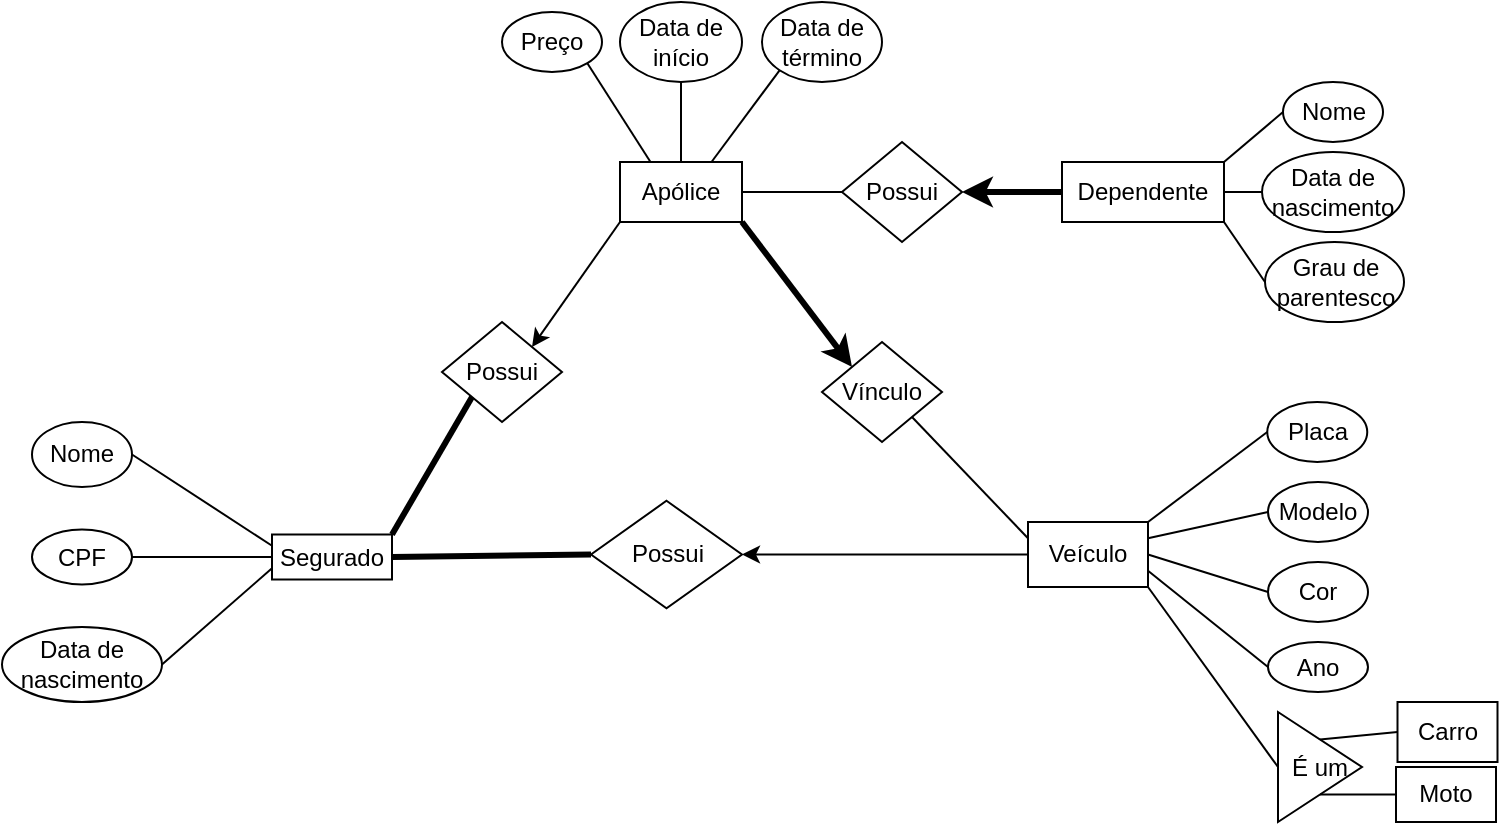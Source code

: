 <mxfile version="20.3.0" type="github">
  <diagram id="wddIGuqNlS4ul6MV4sOm" name="Página-1">
    <mxGraphModel dx="1004" dy="555" grid="1" gridSize="10" guides="1" tooltips="1" connect="1" arrows="1" fold="1" page="1" pageScale="1" pageWidth="827" pageHeight="1169" math="0" shadow="0">
      <root>
        <mxCell id="0" />
        <mxCell id="1" parent="0" />
        <mxCell id="J302JGdYQnp2-24rHus9-1" value="Segurado" style="rounded=0;whiteSpace=wrap;html=1;" vertex="1" parent="1">
          <mxGeometry x="195" y="316.25" width="60" height="22.5" as="geometry" />
        </mxCell>
        <mxCell id="J302JGdYQnp2-24rHus9-2" value="Nome" style="ellipse;whiteSpace=wrap;html=1;" vertex="1" parent="1">
          <mxGeometry x="75" y="260" width="50" height="32.5" as="geometry" />
        </mxCell>
        <mxCell id="J302JGdYQnp2-24rHus9-3" value="CPF" style="ellipse;whiteSpace=wrap;html=1;" vertex="1" parent="1">
          <mxGeometry x="75" y="313.75" width="50" height="27.5" as="geometry" />
        </mxCell>
        <mxCell id="J302JGdYQnp2-24rHus9-5" value="Data de nascimento" style="ellipse;whiteSpace=wrap;html=1;" vertex="1" parent="1">
          <mxGeometry x="60" y="362.5" width="80" height="37.5" as="geometry" />
        </mxCell>
        <mxCell id="J302JGdYQnp2-24rHus9-9" value="" style="endArrow=none;html=1;rounded=0;entryX=0;entryY=0.25;entryDx=0;entryDy=0;exitX=1;exitY=0.5;exitDx=0;exitDy=0;" edge="1" parent="1" source="J302JGdYQnp2-24rHus9-2" target="J302JGdYQnp2-24rHus9-1">
          <mxGeometry width="50" height="50" relative="1" as="geometry">
            <mxPoint x="145.0" y="270.178" as="sourcePoint" />
            <mxPoint x="258.18" y="372.5" as="targetPoint" />
          </mxGeometry>
        </mxCell>
        <mxCell id="J302JGdYQnp2-24rHus9-10" value="" style="endArrow=none;html=1;rounded=0;entryX=0;entryY=0.5;entryDx=0;entryDy=0;exitX=1;exitY=0.5;exitDx=0;exitDy=0;" edge="1" parent="1" source="J302JGdYQnp2-24rHus9-3" target="J302JGdYQnp2-24rHus9-1">
          <mxGeometry width="50" height="50" relative="1" as="geometry">
            <mxPoint x="145.0" y="332.498" as="sourcePoint" />
            <mxPoint x="245" y="389.82" as="targetPoint" />
          </mxGeometry>
        </mxCell>
        <mxCell id="J302JGdYQnp2-24rHus9-11" value="" style="endArrow=none;html=1;rounded=0;entryX=0;entryY=0.75;entryDx=0;entryDy=0;exitX=1;exitY=0.5;exitDx=0;exitDy=0;" edge="1" parent="1" source="J302JGdYQnp2-24rHus9-5" target="J302JGdYQnp2-24rHus9-1">
          <mxGeometry width="50" height="50" relative="1" as="geometry">
            <mxPoint x="155" y="392.5" as="sourcePoint" />
            <mxPoint x="245" y="402.5" as="targetPoint" />
          </mxGeometry>
        </mxCell>
        <mxCell id="J302JGdYQnp2-24rHus9-13" value="Veículo" style="rounded=0;whiteSpace=wrap;html=1;" vertex="1" parent="1">
          <mxGeometry x="573" y="310" width="60" height="32.5" as="geometry" />
        </mxCell>
        <mxCell id="J302JGdYQnp2-24rHus9-14" value="Placa" style="ellipse;whiteSpace=wrap;html=1;" vertex="1" parent="1">
          <mxGeometry x="692.63" y="250" width="50" height="30" as="geometry" />
        </mxCell>
        <mxCell id="J302JGdYQnp2-24rHus9-15" value="Modelo" style="ellipse;whiteSpace=wrap;html=1;" vertex="1" parent="1">
          <mxGeometry x="693" y="290" width="50" height="30" as="geometry" />
        </mxCell>
        <mxCell id="J302JGdYQnp2-24rHus9-16" value="Cor" style="ellipse;whiteSpace=wrap;html=1;" vertex="1" parent="1">
          <mxGeometry x="693" y="330" width="50" height="30" as="geometry" />
        </mxCell>
        <mxCell id="J302JGdYQnp2-24rHus9-17" value="Ano" style="ellipse;whiteSpace=wrap;html=1;" vertex="1" parent="1">
          <mxGeometry x="693" y="370" width="50" height="25" as="geometry" />
        </mxCell>
        <mxCell id="J302JGdYQnp2-24rHus9-24" value="Apólice" style="rounded=0;whiteSpace=wrap;html=1;" vertex="1" parent="1">
          <mxGeometry x="369" y="130" width="61" height="30" as="geometry" />
        </mxCell>
        <mxCell id="J302JGdYQnp2-24rHus9-27" value="Preço" style="ellipse;whiteSpace=wrap;html=1;" vertex="1" parent="1">
          <mxGeometry x="310" y="55" width="50" height="30" as="geometry" />
        </mxCell>
        <mxCell id="J302JGdYQnp2-24rHus9-28" value="Data de início" style="ellipse;whiteSpace=wrap;html=1;" vertex="1" parent="1">
          <mxGeometry x="369" y="50" width="61" height="40" as="geometry" />
        </mxCell>
        <mxCell id="J302JGdYQnp2-24rHus9-29" value="Data de término" style="ellipse;whiteSpace=wrap;html=1;" vertex="1" parent="1">
          <mxGeometry x="440" y="50" width="60" height="40" as="geometry" />
        </mxCell>
        <mxCell id="J302JGdYQnp2-24rHus9-30" value="" style="endArrow=none;html=1;rounded=0;entryX=0.25;entryY=0;entryDx=0;entryDy=0;exitX=1;exitY=1;exitDx=0;exitDy=0;" edge="1" parent="1" source="J302JGdYQnp2-24rHus9-27" target="J302JGdYQnp2-24rHus9-24">
          <mxGeometry width="50" height="50" relative="1" as="geometry">
            <mxPoint x="390" y="320" as="sourcePoint" />
            <mxPoint x="440" y="270" as="targetPoint" />
          </mxGeometry>
        </mxCell>
        <mxCell id="J302JGdYQnp2-24rHus9-31" value="" style="endArrow=none;html=1;rounded=0;entryX=0.5;entryY=0;entryDx=0;entryDy=0;exitX=0.5;exitY=1;exitDx=0;exitDy=0;" edge="1" parent="1" source="J302JGdYQnp2-24rHus9-28" target="J302JGdYQnp2-24rHus9-24">
          <mxGeometry width="50" height="50" relative="1" as="geometry">
            <mxPoint x="390" y="320" as="sourcePoint" />
            <mxPoint x="440" y="270" as="targetPoint" />
          </mxGeometry>
        </mxCell>
        <mxCell id="J302JGdYQnp2-24rHus9-32" value="" style="endArrow=none;html=1;rounded=0;entryX=0.75;entryY=0;entryDx=0;entryDy=0;exitX=0;exitY=1;exitDx=0;exitDy=0;" edge="1" parent="1" source="J302JGdYQnp2-24rHus9-29" target="J302JGdYQnp2-24rHus9-24">
          <mxGeometry width="50" height="50" relative="1" as="geometry">
            <mxPoint x="390" y="320" as="sourcePoint" />
            <mxPoint x="440" y="270" as="targetPoint" />
          </mxGeometry>
        </mxCell>
        <mxCell id="J302JGdYQnp2-24rHus9-33" value="Dependente" style="rounded=0;whiteSpace=wrap;html=1;" vertex="1" parent="1">
          <mxGeometry x="590" y="130" width="81" height="30" as="geometry" />
        </mxCell>
        <mxCell id="J302JGdYQnp2-24rHus9-34" value="Data de nascimento" style="ellipse;whiteSpace=wrap;html=1;" vertex="1" parent="1">
          <mxGeometry x="690" y="125" width="71" height="40" as="geometry" />
        </mxCell>
        <mxCell id="J302JGdYQnp2-24rHus9-35" value="Nome" style="ellipse;whiteSpace=wrap;html=1;" vertex="1" parent="1">
          <mxGeometry x="700.5" y="90" width="50" height="30" as="geometry" />
        </mxCell>
        <mxCell id="J302JGdYQnp2-24rHus9-36" value="Grau de parentesco" style="ellipse;whiteSpace=wrap;html=1;" vertex="1" parent="1">
          <mxGeometry x="691.5" y="170" width="69.5" height="40" as="geometry" />
        </mxCell>
        <mxCell id="J302JGdYQnp2-24rHus9-41" value="É um" style="triangle;whiteSpace=wrap;html=1;rotation=0;" vertex="1" parent="1">
          <mxGeometry x="698" y="405" width="42" height="55" as="geometry" />
        </mxCell>
        <mxCell id="J302JGdYQnp2-24rHus9-43" value="Carro" style="rounded=0;whiteSpace=wrap;html=1;" vertex="1" parent="1">
          <mxGeometry x="757.75" y="400" width="50" height="30" as="geometry" />
        </mxCell>
        <mxCell id="J302JGdYQnp2-24rHus9-44" value="Moto" style="rounded=0;whiteSpace=wrap;html=1;" vertex="1" parent="1">
          <mxGeometry x="757" y="432.5" width="50" height="27.5" as="geometry" />
        </mxCell>
        <mxCell id="J302JGdYQnp2-24rHus9-45" value="" style="endArrow=none;html=1;rounded=0;entryX=0.5;entryY=0;entryDx=0;entryDy=0;exitX=0;exitY=0.5;exitDx=0;exitDy=0;" edge="1" parent="1" source="J302JGdYQnp2-24rHus9-43" target="J302JGdYQnp2-24rHus9-41">
          <mxGeometry width="50" height="50" relative="1" as="geometry">
            <mxPoint x="426.5" y="315" as="sourcePoint" />
            <mxPoint x="476.5" y="265" as="targetPoint" />
          </mxGeometry>
        </mxCell>
        <mxCell id="J302JGdYQnp2-24rHus9-46" value="" style="endArrow=none;html=1;rounded=0;entryX=0.5;entryY=1;entryDx=0;entryDy=0;exitX=0;exitY=0.5;exitDx=0;exitDy=0;" edge="1" parent="1" source="J302JGdYQnp2-24rHus9-44" target="J302JGdYQnp2-24rHus9-41">
          <mxGeometry width="50" height="50" relative="1" as="geometry">
            <mxPoint x="786.5" y="418.75" as="sourcePoint" />
            <mxPoint x="726.5" y="428.75" as="targetPoint" />
          </mxGeometry>
        </mxCell>
        <mxCell id="J302JGdYQnp2-24rHus9-47" value="Possui" style="rhombus;whiteSpace=wrap;html=1;" vertex="1" parent="1">
          <mxGeometry x="280" y="210" width="60" height="50" as="geometry" />
        </mxCell>
        <mxCell id="J302JGdYQnp2-24rHus9-49" value="" style="endArrow=none;html=1;rounded=0;exitX=1;exitY=0;exitDx=0;exitDy=0;entryX=0;entryY=1;entryDx=0;entryDy=0;strokeWidth=3;" edge="1" parent="1" source="J302JGdYQnp2-24rHus9-1" target="J302JGdYQnp2-24rHus9-47">
          <mxGeometry width="50" height="50" relative="1" as="geometry">
            <mxPoint x="390" y="330" as="sourcePoint" />
            <mxPoint x="440" y="280" as="targetPoint" />
          </mxGeometry>
        </mxCell>
        <mxCell id="J302JGdYQnp2-24rHus9-50" value="" style="endArrow=none;html=1;rounded=0;exitX=1;exitY=0;exitDx=0;exitDy=0;entryX=0;entryY=1;entryDx=0;entryDy=0;strokeColor=default;startArrow=classic;startFill=1;" edge="1" parent="1" source="J302JGdYQnp2-24rHus9-47" target="J302JGdYQnp2-24rHus9-24">
          <mxGeometry width="50" height="50" relative="1" as="geometry">
            <mxPoint x="380" y="280" as="sourcePoint" />
            <mxPoint x="440" y="260" as="targetPoint" />
          </mxGeometry>
        </mxCell>
        <mxCell id="J302JGdYQnp2-24rHus9-51" value="Possui" style="rhombus;whiteSpace=wrap;html=1;" vertex="1" parent="1">
          <mxGeometry x="354.5" y="299.38" width="75.5" height="53.75" as="geometry" />
        </mxCell>
        <mxCell id="J302JGdYQnp2-24rHus9-52" value="" style="endArrow=none;html=1;rounded=0;exitX=1;exitY=0.5;exitDx=0;exitDy=0;entryX=0;entryY=0.5;entryDx=0;entryDy=0;strokeWidth=3;" edge="1" parent="1" source="J302JGdYQnp2-24rHus9-1" target="J302JGdYQnp2-24rHus9-51">
          <mxGeometry width="50" height="50" relative="1" as="geometry">
            <mxPoint x="280" y="296.25" as="sourcePoint" />
            <mxPoint x="307.5" y="257.812" as="targetPoint" />
          </mxGeometry>
        </mxCell>
        <mxCell id="J302JGdYQnp2-24rHus9-58" value="" style="endArrow=none;html=1;rounded=0;entryX=1;entryY=0;entryDx=0;entryDy=0;exitX=0;exitY=0.5;exitDx=0;exitDy=0;" edge="1" parent="1" source="J302JGdYQnp2-24rHus9-14" target="J302JGdYQnp2-24rHus9-13">
          <mxGeometry width="50" height="50" relative="1" as="geometry">
            <mxPoint x="687" y="270" as="sourcePoint" />
            <mxPoint x="517" y="330" as="targetPoint" />
          </mxGeometry>
        </mxCell>
        <mxCell id="J302JGdYQnp2-24rHus9-59" value="" style="endArrow=none;html=1;rounded=0;entryX=0;entryY=0.5;entryDx=0;entryDy=0;exitX=1;exitY=1;exitDx=0;exitDy=0;" edge="1" parent="1" source="J302JGdYQnp2-24rHus9-13" target="J302JGdYQnp2-24rHus9-41">
          <mxGeometry width="50" height="50" relative="1" as="geometry">
            <mxPoint x="467" y="380" as="sourcePoint" />
            <mxPoint x="657" y="480" as="targetPoint" />
          </mxGeometry>
        </mxCell>
        <mxCell id="J302JGdYQnp2-24rHus9-60" value="" style="endArrow=none;html=1;rounded=0;entryX=0;entryY=0.5;entryDx=0;entryDy=0;exitX=1;exitY=0.75;exitDx=0;exitDy=0;" edge="1" parent="1" source="J302JGdYQnp2-24rHus9-13" target="J302JGdYQnp2-24rHus9-17">
          <mxGeometry width="50" height="50" relative="1" as="geometry">
            <mxPoint x="467" y="380" as="sourcePoint" />
            <mxPoint x="517" y="330" as="targetPoint" />
          </mxGeometry>
        </mxCell>
        <mxCell id="J302JGdYQnp2-24rHus9-61" value="" style="endArrow=none;html=1;rounded=0;entryX=0;entryY=0.5;entryDx=0;entryDy=0;exitX=1;exitY=0.5;exitDx=0;exitDy=0;" edge="1" parent="1" source="J302JGdYQnp2-24rHus9-13" target="J302JGdYQnp2-24rHus9-16">
          <mxGeometry width="50" height="50" relative="1" as="geometry">
            <mxPoint x="467" y="380" as="sourcePoint" />
            <mxPoint x="517" y="330" as="targetPoint" />
          </mxGeometry>
        </mxCell>
        <mxCell id="J302JGdYQnp2-24rHus9-62" value="" style="endArrow=none;html=1;rounded=0;entryX=0;entryY=0.5;entryDx=0;entryDy=0;exitX=1;exitY=0.25;exitDx=0;exitDy=0;" edge="1" parent="1" source="J302JGdYQnp2-24rHus9-13" target="J302JGdYQnp2-24rHus9-15">
          <mxGeometry width="50" height="50" relative="1" as="geometry">
            <mxPoint x="467" y="380" as="sourcePoint" />
            <mxPoint x="517" y="330" as="targetPoint" />
          </mxGeometry>
        </mxCell>
        <mxCell id="J302JGdYQnp2-24rHus9-63" value="Possui" style="rhombus;whiteSpace=wrap;html=1;" vertex="1" parent="1">
          <mxGeometry x="480" y="120" width="60" height="50" as="geometry" />
        </mxCell>
        <mxCell id="J302JGdYQnp2-24rHus9-64" value="" style="endArrow=none;html=1;rounded=0;entryX=0;entryY=0.5;entryDx=0;entryDy=0;exitX=1;exitY=0.5;exitDx=0;exitDy=0;" edge="1" parent="1" source="J302JGdYQnp2-24rHus9-24" target="J302JGdYQnp2-24rHus9-63">
          <mxGeometry width="50" height="50" relative="1" as="geometry">
            <mxPoint x="450" y="310" as="sourcePoint" />
            <mxPoint x="500" y="260" as="targetPoint" />
          </mxGeometry>
        </mxCell>
        <mxCell id="J302JGdYQnp2-24rHus9-65" value="" style="endArrow=none;html=1;rounded=0;entryX=0;entryY=0.5;entryDx=0;entryDy=0;exitX=1;exitY=0.5;exitDx=0;exitDy=0;strokeWidth=3;startArrow=classic;startFill=1;" edge="1" parent="1" source="J302JGdYQnp2-24rHus9-63" target="J302JGdYQnp2-24rHus9-33">
          <mxGeometry width="50" height="50" relative="1" as="geometry">
            <mxPoint x="450" y="310" as="sourcePoint" />
            <mxPoint x="500" y="260" as="targetPoint" />
          </mxGeometry>
        </mxCell>
        <mxCell id="J302JGdYQnp2-24rHus9-66" value="" style="endArrow=none;html=1;rounded=0;entryX=0;entryY=0.5;entryDx=0;entryDy=0;exitX=1;exitY=1;exitDx=0;exitDy=0;" edge="1" parent="1" source="J302JGdYQnp2-24rHus9-33" target="J302JGdYQnp2-24rHus9-36">
          <mxGeometry width="50" height="50" relative="1" as="geometry">
            <mxPoint x="450" y="310" as="sourcePoint" />
            <mxPoint x="500" y="260" as="targetPoint" />
          </mxGeometry>
        </mxCell>
        <mxCell id="J302JGdYQnp2-24rHus9-67" value="" style="endArrow=none;html=1;rounded=0;entryX=0;entryY=0.5;entryDx=0;entryDy=0;exitX=1;exitY=0.5;exitDx=0;exitDy=0;" edge="1" parent="1" source="J302JGdYQnp2-24rHus9-33" target="J302JGdYQnp2-24rHus9-34">
          <mxGeometry width="50" height="50" relative="1" as="geometry">
            <mxPoint x="450" y="310" as="sourcePoint" />
            <mxPoint x="500" y="260" as="targetPoint" />
          </mxGeometry>
        </mxCell>
        <mxCell id="J302JGdYQnp2-24rHus9-68" value="" style="endArrow=none;html=1;rounded=0;entryX=0;entryY=0.5;entryDx=0;entryDy=0;exitX=1;exitY=0;exitDx=0;exitDy=0;" edge="1" parent="1" source="J302JGdYQnp2-24rHus9-33" target="J302JGdYQnp2-24rHus9-35">
          <mxGeometry width="50" height="50" relative="1" as="geometry">
            <mxPoint x="450" y="310" as="sourcePoint" />
            <mxPoint x="500" y="260" as="targetPoint" />
          </mxGeometry>
        </mxCell>
        <mxCell id="J302JGdYQnp2-24rHus9-69" value="Vínculo" style="rhombus;whiteSpace=wrap;html=1;" vertex="1" parent="1">
          <mxGeometry x="470" y="220" width="60" height="50" as="geometry" />
        </mxCell>
        <mxCell id="J302JGdYQnp2-24rHus9-70" value="" style="endArrow=none;html=1;rounded=0;entryX=1;entryY=1;entryDx=0;entryDy=0;exitX=0;exitY=0.25;exitDx=0;exitDy=0;" edge="1" parent="1" source="J302JGdYQnp2-24rHus9-13" target="J302JGdYQnp2-24rHus9-69">
          <mxGeometry width="50" height="50" relative="1" as="geometry">
            <mxPoint x="450" y="330" as="sourcePoint" />
            <mxPoint x="500" y="280" as="targetPoint" />
          </mxGeometry>
        </mxCell>
        <mxCell id="J302JGdYQnp2-24rHus9-71" value="" style="endArrow=classic;html=1;rounded=0;entryX=0;entryY=0;entryDx=0;entryDy=0;exitX=1;exitY=1;exitDx=0;exitDy=0;endFill=1;strokeWidth=3;" edge="1" parent="1" source="J302JGdYQnp2-24rHus9-24" target="J302JGdYQnp2-24rHus9-69">
          <mxGeometry width="50" height="50" relative="1" as="geometry">
            <mxPoint x="450" y="310" as="sourcePoint" />
            <mxPoint x="500" y="260" as="targetPoint" />
          </mxGeometry>
        </mxCell>
        <mxCell id="J302JGdYQnp2-24rHus9-74" value="" style="endArrow=classic;html=1;rounded=0;exitX=0;exitY=0.5;exitDx=0;exitDy=0;entryX=1;entryY=0.5;entryDx=0;entryDy=0;" edge="1" parent="1" source="J302JGdYQnp2-24rHus9-13" target="J302JGdYQnp2-24rHus9-51">
          <mxGeometry width="50" height="50" relative="1" as="geometry">
            <mxPoint x="530" y="330" as="sourcePoint" />
            <mxPoint x="580" y="280" as="targetPoint" />
          </mxGeometry>
        </mxCell>
      </root>
    </mxGraphModel>
  </diagram>
</mxfile>
